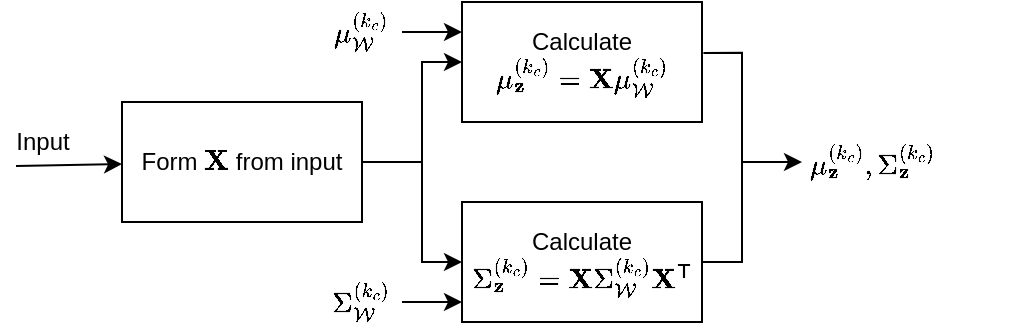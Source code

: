 <mxfile version="14.4.9" type="device"><diagram id="5ocUMSuO4FdJcSFhTNac" name="Page-1"><mxGraphModel dx="981" dy="526" grid="1" gridSize="10" guides="1" tooltips="1" connect="1" arrows="1" fold="1" page="1" pageScale="1" pageWidth="827" pageHeight="1169" math="1" shadow="0"><root><mxCell id="0"/><mxCell id="1" parent="0"/><mxCell id="FzAr9beLMzK5ZX978mo3-8" style="edgeStyle=orthogonalEdgeStyle;rounded=0;orthogonalLoop=1;jettySize=auto;html=1;exitX=1;exitY=0.5;exitDx=0;exitDy=0;entryX=0;entryY=0.5;entryDx=0;entryDy=0;" edge="1" parent="1" source="FzAr9beLMzK5ZX978mo3-1" target="FzAr9beLMzK5ZX978mo3-6"><mxGeometry relative="1" as="geometry"><Array as="points"><mxPoint x="360" y="110"/><mxPoint x="360" y="160"/></Array></mxGeometry></mxCell><mxCell id="FzAr9beLMzK5ZX978mo3-1" value="Form \(\mathbf{X}\) from input " style="rounded=0;whiteSpace=wrap;html=1;" vertex="1" parent="1"><mxGeometry x="210" y="80" width="120" height="60" as="geometry"/></mxCell><mxCell id="FzAr9beLMzK5ZX978mo3-2" value="" style="endArrow=classic;html=1;" edge="1" parent="1" target="FzAr9beLMzK5ZX978mo3-1"><mxGeometry width="50" height="50" relative="1" as="geometry"><mxPoint x="157" y="112" as="sourcePoint"/><mxPoint x="100" y="70" as="targetPoint"/></mxGeometry></mxCell><mxCell id="FzAr9beLMzK5ZX978mo3-5" value="Calculate \(\mu_{\mathbf{z}}^{(k_c)} = \mathbf{X} \mu_{\mathcal{W}}^{(k_c)}\)" style="rounded=0;whiteSpace=wrap;html=1;" vertex="1" parent="1"><mxGeometry x="380" y="30" width="120" height="60" as="geometry"/></mxCell><mxCell id="FzAr9beLMzK5ZX978mo3-6" value="Calculate \(\Sigma_{\mathbf{z}}^{(k_c)} =&amp;nbsp; \mathbf{X}\Sigma_{\mathcal{W}}^{(k_c)}&amp;nbsp; \mathbf{X}^\mathsf{T}\)" style="rounded=0;whiteSpace=wrap;html=1;" vertex="1" parent="1"><mxGeometry x="380" y="130" width="120" height="60" as="geometry"/></mxCell><mxCell id="FzAr9beLMzK5ZX978mo3-7" value="Input" style="text;html=1;align=center;verticalAlign=middle;resizable=0;points=[];autosize=1;" vertex="1" parent="1"><mxGeometry x="150" y="90" width="40" height="20" as="geometry"/></mxCell><mxCell id="FzAr9beLMzK5ZX978mo3-9" value="" style="endArrow=classic;html=1;entryX=0;entryY=0.5;entryDx=0;entryDy=0;edgeStyle=orthogonalEdgeStyle;rounded=0;" edge="1" parent="1" target="FzAr9beLMzK5ZX978mo3-5"><mxGeometry width="50" height="50" relative="1" as="geometry"><mxPoint x="350" y="110" as="sourcePoint"/><mxPoint x="390" y="60" as="targetPoint"/><Array as="points"><mxPoint x="360" y="110"/><mxPoint x="360" y="60"/></Array></mxGeometry></mxCell><mxCell id="FzAr9beLMzK5ZX978mo3-10" value="" style="endArrow=classic;html=1;entryX=0;entryY=0.25;entryDx=0;entryDy=0;exitX=1;exitY=0.5;exitDx=0;exitDy=0;" edge="1" parent="1" source="FzAr9beLMzK5ZX978mo3-11" target="FzAr9beLMzK5ZX978mo3-5"><mxGeometry width="50" height="50" relative="1" as="geometry"><mxPoint x="410.0" y="44.775" as="sourcePoint"/><mxPoint x="400" y="30" as="targetPoint"/></mxGeometry></mxCell><mxCell id="FzAr9beLMzK5ZX978mo3-11" value="\(\mu_{\mathcal{W}}^{(k_c)}\)" style="text;html=1;strokeColor=none;fillColor=none;align=center;verticalAlign=middle;whiteSpace=wrap;rounded=0;" vertex="1" parent="1"><mxGeometry x="310" y="30" width="40" height="30" as="geometry"/></mxCell><mxCell id="FzAr9beLMzK5ZX978mo3-12" value="" style="endArrow=classic;html=1;exitX=1;exitY=0.5;exitDx=0;exitDy=0;" edge="1" parent="1" source="FzAr9beLMzK5ZX978mo3-13"><mxGeometry width="50" height="50" relative="1" as="geometry"><mxPoint x="350" y="179.76" as="sourcePoint"/><mxPoint x="380" y="180" as="targetPoint"/></mxGeometry></mxCell><mxCell id="FzAr9beLMzK5ZX978mo3-13" value="\( \Sigma_{\mathcal{W}}^{(k_c)}\)" style="text;html=1;strokeColor=none;fillColor=none;align=center;verticalAlign=middle;whiteSpace=wrap;rounded=0;" vertex="1" parent="1"><mxGeometry x="310" y="170" width="40" height="20" as="geometry"/></mxCell><mxCell id="FzAr9beLMzK5ZX978mo3-14" value="" style="endArrow=classic;html=1;exitX=1.006;exitY=0.424;exitDx=0;exitDy=0;exitPerimeter=0;edgeStyle=orthogonalEdgeStyle;rounded=0;" edge="1" parent="1" source="FzAr9beLMzK5ZX978mo3-5" target="FzAr9beLMzK5ZX978mo3-16"><mxGeometry width="50" height="50" relative="1" as="geometry"><mxPoint x="510" y="90" as="sourcePoint"/><mxPoint x="540" y="110" as="targetPoint"/><Array as="points"><mxPoint x="520" y="55"/><mxPoint x="520" y="110"/></Array></mxGeometry></mxCell><mxCell id="FzAr9beLMzK5ZX978mo3-15" value="" style="endArrow=none;html=1;exitX=1;exitY=0.5;exitDx=0;exitDy=0;rounded=0;edgeStyle=orthogonalEdgeStyle;" edge="1" parent="1" source="FzAr9beLMzK5ZX978mo3-6"><mxGeometry width="50" height="50" relative="1" as="geometry"><mxPoint x="530" y="200" as="sourcePoint"/><mxPoint x="520" y="110" as="targetPoint"/><Array as="points"><mxPoint x="520" y="160"/><mxPoint x="520" y="120"/></Array></mxGeometry></mxCell><mxCell id="FzAr9beLMzK5ZX978mo3-16" value="\(\mu_{\mathbf{z}}^{(k_c)}, \Sigma_{\mathbf{z}}^{(k_c)}\)" style="text;html=1;strokeColor=none;fillColor=none;align=center;verticalAlign=middle;whiteSpace=wrap;rounded=0;" vertex="1" parent="1"><mxGeometry x="550" y="100" width="70" height="20" as="geometry"/></mxCell></root></mxGraphModel></diagram></mxfile>